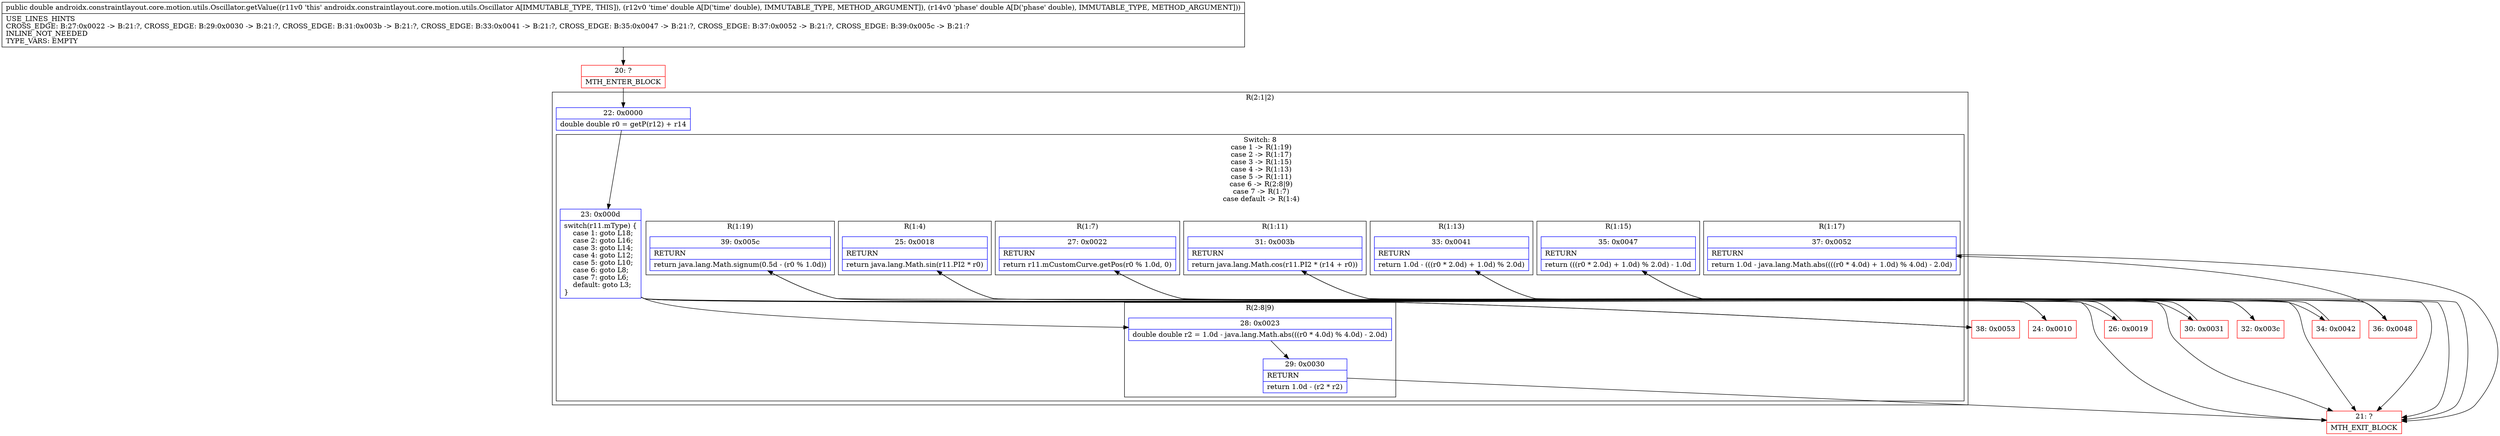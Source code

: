 digraph "CFG forandroidx.constraintlayout.core.motion.utils.Oscillator.getValue(DD)D" {
subgraph cluster_Region_918548134 {
label = "R(2:1|2)";
node [shape=record,color=blue];
Node_22 [shape=record,label="{22\:\ 0x0000|double double r0 = getP(r12) + r14\l}"];
subgraph cluster_SwitchRegion_1820632001 {
label = "Switch: 8
 case 1 -> R(1:19)
 case 2 -> R(1:17)
 case 3 -> R(1:15)
 case 4 -> R(1:13)
 case 5 -> R(1:11)
 case 6 -> R(2:8|9)
 case 7 -> R(1:7)
 case default -> R(1:4)";
node [shape=record,color=blue];
Node_23 [shape=record,label="{23\:\ 0x000d|switch(r11.mType) \{\l    case 1: goto L18;\l    case 2: goto L16;\l    case 3: goto L14;\l    case 4: goto L12;\l    case 5: goto L10;\l    case 6: goto L8;\l    case 7: goto L6;\l    default: goto L3;\l\}\l}"];
subgraph cluster_Region_1973966571 {
label = "R(1:19)";
node [shape=record,color=blue];
Node_39 [shape=record,label="{39\:\ 0x005c|RETURN\l|return java.lang.Math.signum(0.5d \- (r0 % 1.0d))\l}"];
}
subgraph cluster_Region_1062531875 {
label = "R(1:17)";
node [shape=record,color=blue];
Node_37 [shape=record,label="{37\:\ 0x0052|RETURN\l|return 1.0d \- java.lang.Math.abs((((r0 * 4.0d) + 1.0d) % 4.0d) \- 2.0d)\l}"];
}
subgraph cluster_Region_1864118573 {
label = "R(1:15)";
node [shape=record,color=blue];
Node_35 [shape=record,label="{35\:\ 0x0047|RETURN\l|return (((r0 * 2.0d) + 1.0d) % 2.0d) \- 1.0d\l}"];
}
subgraph cluster_Region_647968950 {
label = "R(1:13)";
node [shape=record,color=blue];
Node_33 [shape=record,label="{33\:\ 0x0041|RETURN\l|return 1.0d \- (((r0 * 2.0d) + 1.0d) % 2.0d)\l}"];
}
subgraph cluster_Region_288832896 {
label = "R(1:11)";
node [shape=record,color=blue];
Node_31 [shape=record,label="{31\:\ 0x003b|RETURN\l|return java.lang.Math.cos(r11.PI2 * (r14 + r0))\l}"];
}
subgraph cluster_Region_157423982 {
label = "R(2:8|9)";
node [shape=record,color=blue];
Node_28 [shape=record,label="{28\:\ 0x0023|double double r2 = 1.0d \- java.lang.Math.abs(((r0 * 4.0d) % 4.0d) \- 2.0d)\l}"];
Node_29 [shape=record,label="{29\:\ 0x0030|RETURN\l|return 1.0d \- (r2 * r2)\l}"];
}
subgraph cluster_Region_133809206 {
label = "R(1:7)";
node [shape=record,color=blue];
Node_27 [shape=record,label="{27\:\ 0x0022|RETURN\l|return r11.mCustomCurve.getPos(r0 % 1.0d, 0)\l}"];
}
subgraph cluster_Region_1492911863 {
label = "R(1:4)";
node [shape=record,color=blue];
Node_25 [shape=record,label="{25\:\ 0x0018|RETURN\l|return java.lang.Math.sin(r11.PI2 * r0)\l}"];
}
}
}
Node_20 [shape=record,color=red,label="{20\:\ ?|MTH_ENTER_BLOCK\l}"];
Node_24 [shape=record,color=red,label="{24\:\ 0x0010}"];
Node_21 [shape=record,color=red,label="{21\:\ ?|MTH_EXIT_BLOCK\l}"];
Node_26 [shape=record,color=red,label="{26\:\ 0x0019}"];
Node_30 [shape=record,color=red,label="{30\:\ 0x0031}"];
Node_32 [shape=record,color=red,label="{32\:\ 0x003c}"];
Node_34 [shape=record,color=red,label="{34\:\ 0x0042}"];
Node_36 [shape=record,color=red,label="{36\:\ 0x0048}"];
Node_38 [shape=record,color=red,label="{38\:\ 0x0053}"];
MethodNode[shape=record,label="{public double androidx.constraintlayout.core.motion.utils.Oscillator.getValue((r11v0 'this' androidx.constraintlayout.core.motion.utils.Oscillator A[IMMUTABLE_TYPE, THIS]), (r12v0 'time' double A[D('time' double), IMMUTABLE_TYPE, METHOD_ARGUMENT]), (r14v0 'phase' double A[D('phase' double), IMMUTABLE_TYPE, METHOD_ARGUMENT]))  | USE_LINES_HINTS\lCROSS_EDGE: B:27:0x0022 \-\> B:21:?, CROSS_EDGE: B:29:0x0030 \-\> B:21:?, CROSS_EDGE: B:31:0x003b \-\> B:21:?, CROSS_EDGE: B:33:0x0041 \-\> B:21:?, CROSS_EDGE: B:35:0x0047 \-\> B:21:?, CROSS_EDGE: B:37:0x0052 \-\> B:21:?, CROSS_EDGE: B:39:0x005c \-\> B:21:?\lINLINE_NOT_NEEDED\lTYPE_VARS: EMPTY\l}"];
MethodNode -> Node_20;Node_22 -> Node_23;
Node_23 -> Node_24;
Node_23 -> Node_26;
Node_23 -> Node_28;
Node_23 -> Node_30;
Node_23 -> Node_32;
Node_23 -> Node_34;
Node_23 -> Node_36;
Node_23 -> Node_38;
Node_39 -> Node_21;
Node_37 -> Node_21;
Node_35 -> Node_21;
Node_33 -> Node_21;
Node_31 -> Node_21;
Node_28 -> Node_29;
Node_29 -> Node_21;
Node_27 -> Node_21;
Node_25 -> Node_21;
Node_20 -> Node_22;
Node_24 -> Node_25;
Node_26 -> Node_27;
Node_30 -> Node_31;
Node_32 -> Node_33;
Node_34 -> Node_35;
Node_36 -> Node_37;
Node_38 -> Node_39;
}

